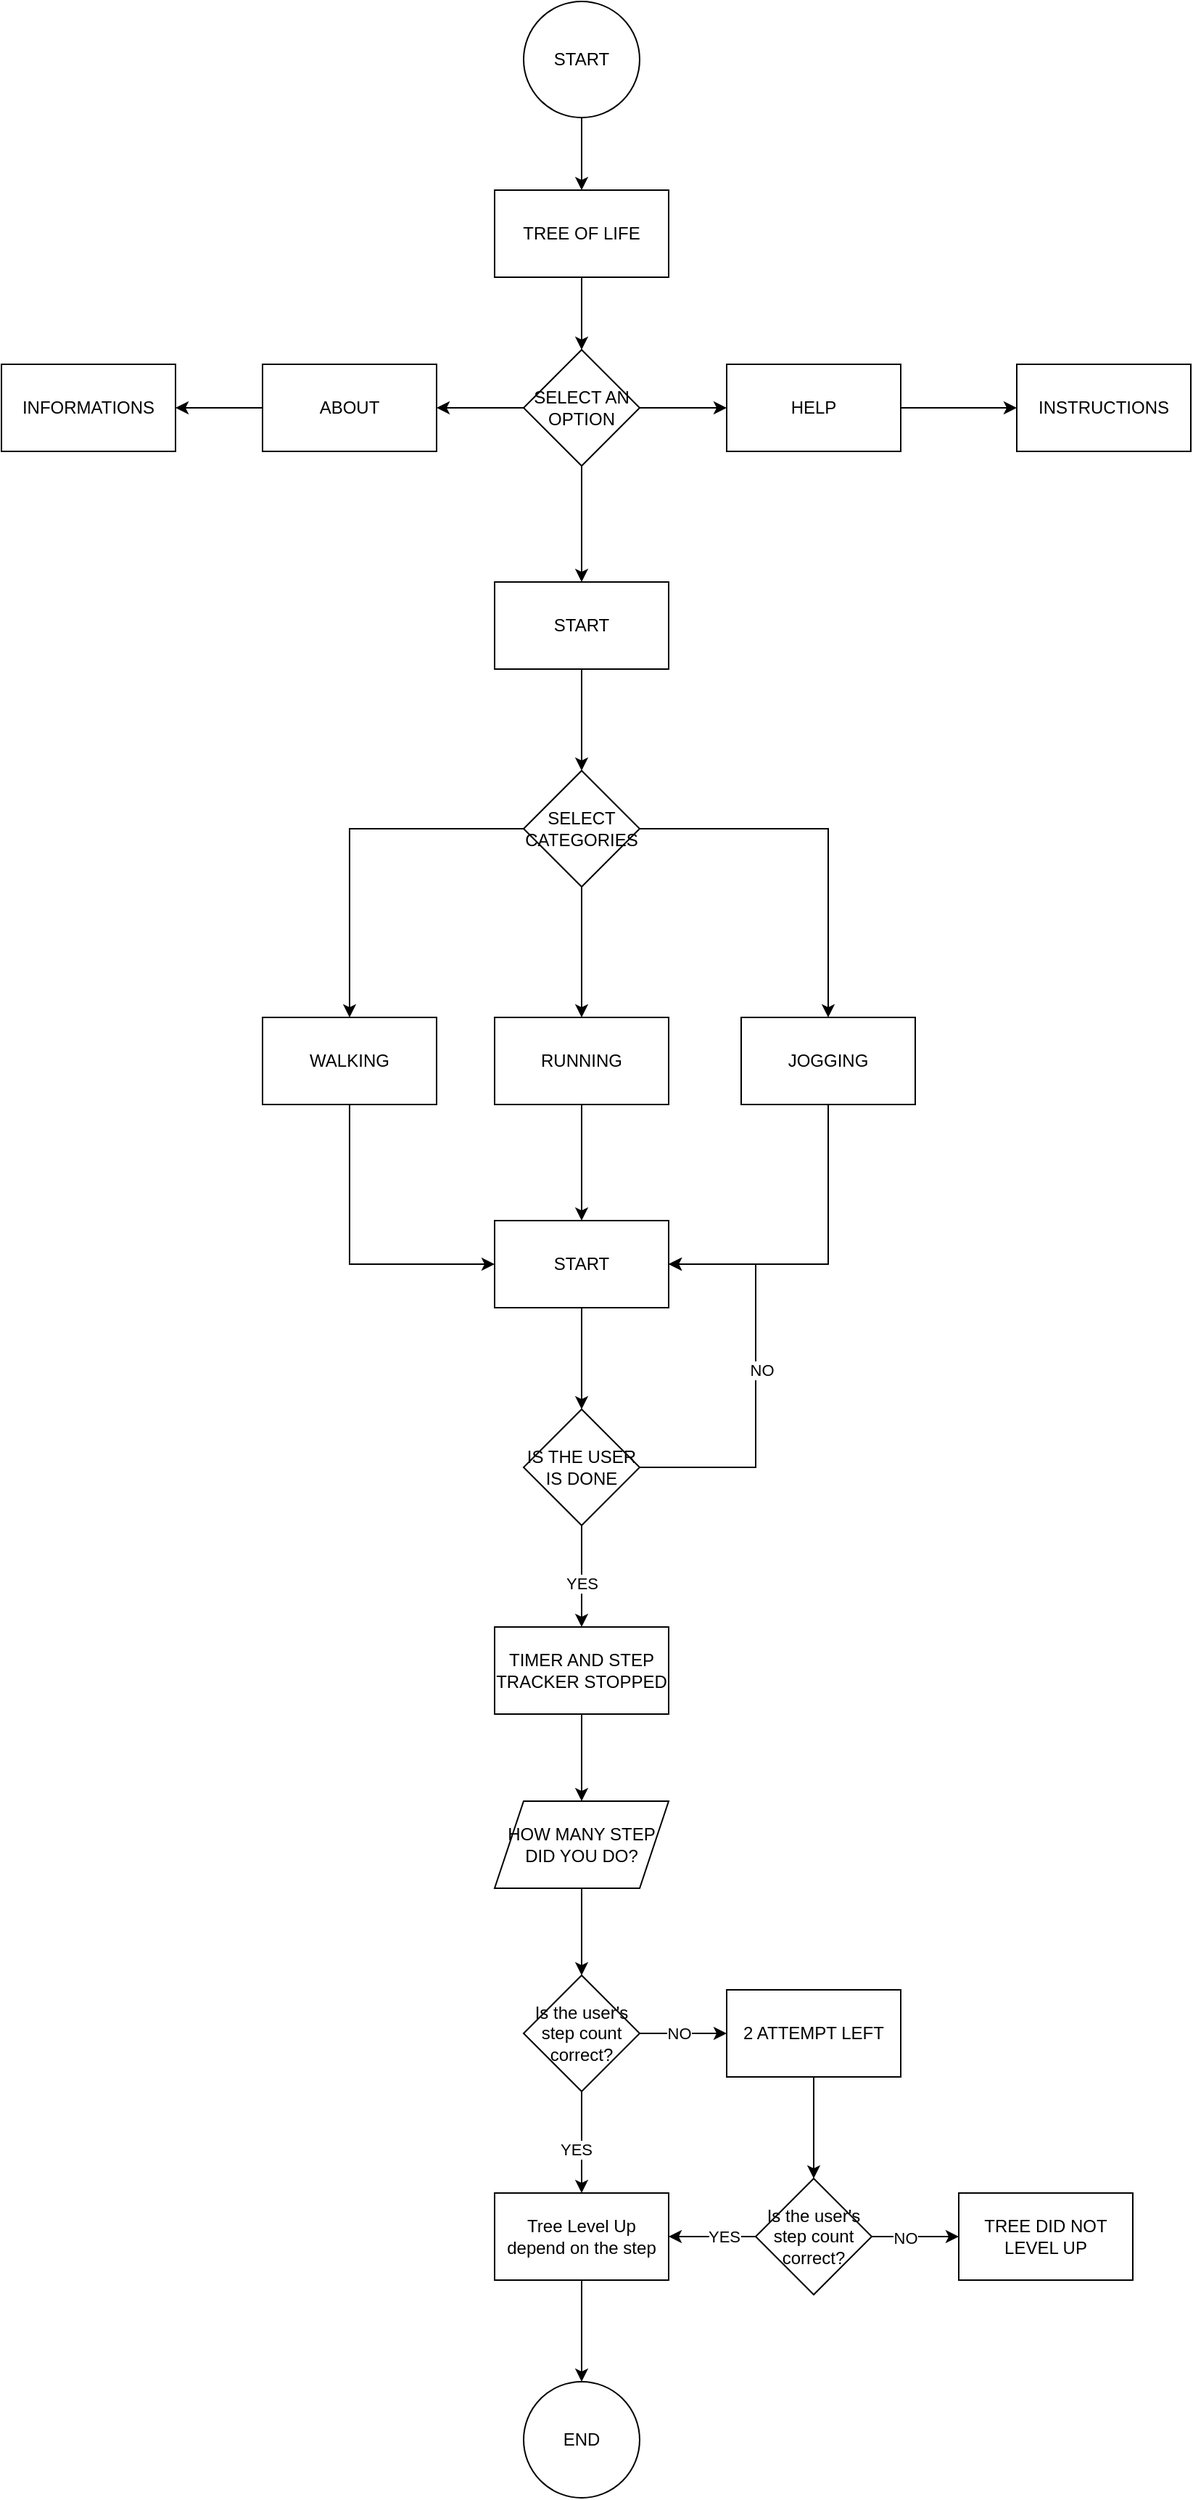 <mxfile version="26.1.0">
  <diagram name="Page-1" id="wpX60X5D_7H_PBYz6TnM">
    <mxGraphModel dx="2508" dy="964" grid="1" gridSize="10" guides="1" tooltips="1" connect="1" arrows="1" fold="1" page="1" pageScale="1" pageWidth="850" pageHeight="1100" math="0" shadow="0">
      <root>
        <mxCell id="0" />
        <mxCell id="1" parent="0" />
        <mxCell id="Zo-k8Cr3B6CE3x1IVNoR-3" value="" style="edgeStyle=orthogonalEdgeStyle;rounded=0;orthogonalLoop=1;jettySize=auto;html=1;" edge="1" parent="1" source="Zo-k8Cr3B6CE3x1IVNoR-1" target="Zo-k8Cr3B6CE3x1IVNoR-2">
          <mxGeometry relative="1" as="geometry" />
        </mxCell>
        <mxCell id="Zo-k8Cr3B6CE3x1IVNoR-1" value="START" style="ellipse;whiteSpace=wrap;html=1;aspect=fixed;" vertex="1" parent="1">
          <mxGeometry x="340" y="190" width="80" height="80" as="geometry" />
        </mxCell>
        <mxCell id="Zo-k8Cr3B6CE3x1IVNoR-5" value="" style="edgeStyle=orthogonalEdgeStyle;rounded=0;orthogonalLoop=1;jettySize=auto;html=1;" edge="1" parent="1" source="Zo-k8Cr3B6CE3x1IVNoR-2" target="Zo-k8Cr3B6CE3x1IVNoR-4">
          <mxGeometry relative="1" as="geometry" />
        </mxCell>
        <mxCell id="Zo-k8Cr3B6CE3x1IVNoR-2" value="TREE OF LIFE" style="whiteSpace=wrap;html=1;" vertex="1" parent="1">
          <mxGeometry x="320" y="320" width="120" height="60" as="geometry" />
        </mxCell>
        <mxCell id="Zo-k8Cr3B6CE3x1IVNoR-7" value="" style="edgeStyle=orthogonalEdgeStyle;rounded=0;orthogonalLoop=1;jettySize=auto;html=1;" edge="1" parent="1" source="Zo-k8Cr3B6CE3x1IVNoR-4" target="Zo-k8Cr3B6CE3x1IVNoR-6">
          <mxGeometry relative="1" as="geometry" />
        </mxCell>
        <mxCell id="Zo-k8Cr3B6CE3x1IVNoR-9" value="" style="edgeStyle=orthogonalEdgeStyle;rounded=0;orthogonalLoop=1;jettySize=auto;html=1;" edge="1" parent="1" source="Zo-k8Cr3B6CE3x1IVNoR-4" target="Zo-k8Cr3B6CE3x1IVNoR-8">
          <mxGeometry relative="1" as="geometry" />
        </mxCell>
        <mxCell id="Zo-k8Cr3B6CE3x1IVNoR-11" value="" style="edgeStyle=orthogonalEdgeStyle;rounded=0;orthogonalLoop=1;jettySize=auto;html=1;" edge="1" parent="1" source="Zo-k8Cr3B6CE3x1IVNoR-4" target="Zo-k8Cr3B6CE3x1IVNoR-10">
          <mxGeometry relative="1" as="geometry" />
        </mxCell>
        <mxCell id="Zo-k8Cr3B6CE3x1IVNoR-4" value="SELECT AN&lt;br&gt;OPTION" style="rhombus;whiteSpace=wrap;html=1;" vertex="1" parent="1">
          <mxGeometry x="340" y="430" width="80" height="80" as="geometry" />
        </mxCell>
        <mxCell id="Zo-k8Cr3B6CE3x1IVNoR-13" style="edgeStyle=orthogonalEdgeStyle;rounded=0;orthogonalLoop=1;jettySize=auto;html=1;entryX=1;entryY=0.5;entryDx=0;entryDy=0;" edge="1" parent="1" source="Zo-k8Cr3B6CE3x1IVNoR-6" target="Zo-k8Cr3B6CE3x1IVNoR-12">
          <mxGeometry relative="1" as="geometry" />
        </mxCell>
        <mxCell id="Zo-k8Cr3B6CE3x1IVNoR-6" value="ABOUT" style="whiteSpace=wrap;html=1;" vertex="1" parent="1">
          <mxGeometry x="160" y="440" width="120" height="60" as="geometry" />
        </mxCell>
        <mxCell id="Zo-k8Cr3B6CE3x1IVNoR-17" value="" style="edgeStyle=orthogonalEdgeStyle;rounded=0;orthogonalLoop=1;jettySize=auto;html=1;" edge="1" parent="1" source="Zo-k8Cr3B6CE3x1IVNoR-8" target="Zo-k8Cr3B6CE3x1IVNoR-16">
          <mxGeometry relative="1" as="geometry" />
        </mxCell>
        <mxCell id="Zo-k8Cr3B6CE3x1IVNoR-8" value="START" style="whiteSpace=wrap;html=1;" vertex="1" parent="1">
          <mxGeometry x="320" y="590" width="120" height="60" as="geometry" />
        </mxCell>
        <mxCell id="Zo-k8Cr3B6CE3x1IVNoR-15" value="" style="edgeStyle=orthogonalEdgeStyle;rounded=0;orthogonalLoop=1;jettySize=auto;html=1;" edge="1" parent="1" source="Zo-k8Cr3B6CE3x1IVNoR-10" target="Zo-k8Cr3B6CE3x1IVNoR-14">
          <mxGeometry relative="1" as="geometry" />
        </mxCell>
        <mxCell id="Zo-k8Cr3B6CE3x1IVNoR-10" value="HELP" style="whiteSpace=wrap;html=1;" vertex="1" parent="1">
          <mxGeometry x="480" y="440" width="120" height="60" as="geometry" />
        </mxCell>
        <mxCell id="Zo-k8Cr3B6CE3x1IVNoR-12" value="INFORMATIONS" style="rounded=0;whiteSpace=wrap;html=1;" vertex="1" parent="1">
          <mxGeometry x="-20" y="440" width="120" height="60" as="geometry" />
        </mxCell>
        <mxCell id="Zo-k8Cr3B6CE3x1IVNoR-14" value="INSTRUCTIONS" style="whiteSpace=wrap;html=1;" vertex="1" parent="1">
          <mxGeometry x="680" y="440" width="120" height="60" as="geometry" />
        </mxCell>
        <mxCell id="Zo-k8Cr3B6CE3x1IVNoR-19" value="" style="edgeStyle=orthogonalEdgeStyle;rounded=0;orthogonalLoop=1;jettySize=auto;html=1;" edge="1" parent="1" source="Zo-k8Cr3B6CE3x1IVNoR-16" target="Zo-k8Cr3B6CE3x1IVNoR-18">
          <mxGeometry relative="1" as="geometry" />
        </mxCell>
        <mxCell id="Zo-k8Cr3B6CE3x1IVNoR-21" value="" style="edgeStyle=orthogonalEdgeStyle;rounded=0;orthogonalLoop=1;jettySize=auto;html=1;" edge="1" parent="1" source="Zo-k8Cr3B6CE3x1IVNoR-16" target="Zo-k8Cr3B6CE3x1IVNoR-20">
          <mxGeometry relative="1" as="geometry" />
        </mxCell>
        <mxCell id="Zo-k8Cr3B6CE3x1IVNoR-23" value="" style="edgeStyle=orthogonalEdgeStyle;rounded=0;orthogonalLoop=1;jettySize=auto;html=1;" edge="1" parent="1" source="Zo-k8Cr3B6CE3x1IVNoR-16" target="Zo-k8Cr3B6CE3x1IVNoR-22">
          <mxGeometry relative="1" as="geometry" />
        </mxCell>
        <mxCell id="Zo-k8Cr3B6CE3x1IVNoR-16" value="SELECT&lt;br&gt;CATEGORIES" style="rhombus;whiteSpace=wrap;html=1;" vertex="1" parent="1">
          <mxGeometry x="340" y="720" width="80" height="80" as="geometry" />
        </mxCell>
        <mxCell id="Zo-k8Cr3B6CE3x1IVNoR-178" style="edgeStyle=orthogonalEdgeStyle;rounded=0;orthogonalLoop=1;jettySize=auto;html=1;entryX=0;entryY=0.5;entryDx=0;entryDy=0;" edge="1" parent="1" source="Zo-k8Cr3B6CE3x1IVNoR-18" target="Zo-k8Cr3B6CE3x1IVNoR-128">
          <mxGeometry relative="1" as="geometry">
            <Array as="points">
              <mxPoint x="220" y="1060" />
            </Array>
          </mxGeometry>
        </mxCell>
        <mxCell id="Zo-k8Cr3B6CE3x1IVNoR-18" value="WALKING" style="whiteSpace=wrap;html=1;" vertex="1" parent="1">
          <mxGeometry x="160" y="890" width="120" height="60" as="geometry" />
        </mxCell>
        <mxCell id="Zo-k8Cr3B6CE3x1IVNoR-129" value="" style="edgeStyle=orthogonalEdgeStyle;rounded=0;orthogonalLoop=1;jettySize=auto;html=1;" edge="1" parent="1" source="Zo-k8Cr3B6CE3x1IVNoR-20" target="Zo-k8Cr3B6CE3x1IVNoR-128">
          <mxGeometry relative="1" as="geometry" />
        </mxCell>
        <mxCell id="Zo-k8Cr3B6CE3x1IVNoR-20" value="RUNNING" style="whiteSpace=wrap;html=1;" vertex="1" parent="1">
          <mxGeometry x="320" y="890" width="120" height="60" as="geometry" />
        </mxCell>
        <mxCell id="Zo-k8Cr3B6CE3x1IVNoR-179" style="edgeStyle=orthogonalEdgeStyle;rounded=0;orthogonalLoop=1;jettySize=auto;html=1;entryX=1;entryY=0.5;entryDx=0;entryDy=0;" edge="1" parent="1" source="Zo-k8Cr3B6CE3x1IVNoR-22" target="Zo-k8Cr3B6CE3x1IVNoR-128">
          <mxGeometry relative="1" as="geometry">
            <Array as="points">
              <mxPoint x="550" y="1060" />
            </Array>
          </mxGeometry>
        </mxCell>
        <mxCell id="Zo-k8Cr3B6CE3x1IVNoR-22" value="JOGGING" style="whiteSpace=wrap;html=1;" vertex="1" parent="1">
          <mxGeometry x="490" y="890" width="120" height="60" as="geometry" />
        </mxCell>
        <mxCell id="Zo-k8Cr3B6CE3x1IVNoR-131" value="" style="edgeStyle=orthogonalEdgeStyle;rounded=0;orthogonalLoop=1;jettySize=auto;html=1;" edge="1" parent="1" source="Zo-k8Cr3B6CE3x1IVNoR-128" target="Zo-k8Cr3B6CE3x1IVNoR-130">
          <mxGeometry relative="1" as="geometry" />
        </mxCell>
        <mxCell id="Zo-k8Cr3B6CE3x1IVNoR-128" value="&lt;div&gt;START&lt;/div&gt;" style="whiteSpace=wrap;html=1;" vertex="1" parent="1">
          <mxGeometry x="320" y="1030" width="120" height="60" as="geometry" />
        </mxCell>
        <mxCell id="Zo-k8Cr3B6CE3x1IVNoR-132" style="edgeStyle=orthogonalEdgeStyle;rounded=0;orthogonalLoop=1;jettySize=auto;html=1;entryX=1;entryY=0.5;entryDx=0;entryDy=0;" edge="1" parent="1" source="Zo-k8Cr3B6CE3x1IVNoR-130" target="Zo-k8Cr3B6CE3x1IVNoR-128">
          <mxGeometry relative="1" as="geometry">
            <Array as="points">
              <mxPoint x="500" y="1200" />
              <mxPoint x="500" y="1060" />
            </Array>
          </mxGeometry>
        </mxCell>
        <mxCell id="Zo-k8Cr3B6CE3x1IVNoR-133" value="NO" style="edgeLabel;html=1;align=center;verticalAlign=middle;resizable=0;points=[];" vertex="1" connectable="0" parent="Zo-k8Cr3B6CE3x1IVNoR-132">
          <mxGeometry x="0.052" y="-4" relative="1" as="geometry">
            <mxPoint as="offset" />
          </mxGeometry>
        </mxCell>
        <mxCell id="Zo-k8Cr3B6CE3x1IVNoR-138" style="edgeStyle=orthogonalEdgeStyle;rounded=0;orthogonalLoop=1;jettySize=auto;html=1;" edge="1" parent="1" source="Zo-k8Cr3B6CE3x1IVNoR-130" target="Zo-k8Cr3B6CE3x1IVNoR-137">
          <mxGeometry relative="1" as="geometry" />
        </mxCell>
        <mxCell id="Zo-k8Cr3B6CE3x1IVNoR-141" value="YES" style="edgeLabel;html=1;align=center;verticalAlign=middle;resizable=0;points=[];" vertex="1" connectable="0" parent="Zo-k8Cr3B6CE3x1IVNoR-138">
          <mxGeometry x="0.125" relative="1" as="geometry">
            <mxPoint as="offset" />
          </mxGeometry>
        </mxCell>
        <mxCell id="Zo-k8Cr3B6CE3x1IVNoR-130" value="IS THE USER IS DONE" style="rhombus;whiteSpace=wrap;html=1;" vertex="1" parent="1">
          <mxGeometry x="340" y="1160" width="80" height="80" as="geometry" />
        </mxCell>
        <mxCell id="Zo-k8Cr3B6CE3x1IVNoR-140" style="edgeStyle=orthogonalEdgeStyle;rounded=0;orthogonalLoop=1;jettySize=auto;html=1;entryX=0.5;entryY=0;entryDx=0;entryDy=0;" edge="1" parent="1" source="Zo-k8Cr3B6CE3x1IVNoR-137" target="Zo-k8Cr3B6CE3x1IVNoR-139">
          <mxGeometry relative="1" as="geometry" />
        </mxCell>
        <mxCell id="Zo-k8Cr3B6CE3x1IVNoR-137" value="TIMER AND STEP TRACKER STOPPED" style="whiteSpace=wrap;html=1;" vertex="1" parent="1">
          <mxGeometry x="320" y="1310" width="120" height="60" as="geometry" />
        </mxCell>
        <mxCell id="Zo-k8Cr3B6CE3x1IVNoR-143" style="edgeStyle=orthogonalEdgeStyle;rounded=0;orthogonalLoop=1;jettySize=auto;html=1;entryX=0.5;entryY=0;entryDx=0;entryDy=0;" edge="1" parent="1" source="Zo-k8Cr3B6CE3x1IVNoR-139" target="Zo-k8Cr3B6CE3x1IVNoR-142">
          <mxGeometry relative="1" as="geometry" />
        </mxCell>
        <mxCell id="Zo-k8Cr3B6CE3x1IVNoR-139" value="HOW MANY STEP&lt;br&gt;DID YOU DO?" style="shape=parallelogram;perimeter=parallelogramPerimeter;whiteSpace=wrap;html=1;fixedSize=1;" vertex="1" parent="1">
          <mxGeometry x="320" y="1430" width="120" height="60" as="geometry" />
        </mxCell>
        <mxCell id="Zo-k8Cr3B6CE3x1IVNoR-161" style="edgeStyle=orthogonalEdgeStyle;rounded=0;orthogonalLoop=1;jettySize=auto;html=1;entryX=0.5;entryY=0;entryDx=0;entryDy=0;" edge="1" parent="1" source="Zo-k8Cr3B6CE3x1IVNoR-142" target="Zo-k8Cr3B6CE3x1IVNoR-160">
          <mxGeometry relative="1" as="geometry" />
        </mxCell>
        <mxCell id="Zo-k8Cr3B6CE3x1IVNoR-162" value="YES" style="edgeLabel;html=1;align=center;verticalAlign=middle;resizable=0;points=[];" vertex="1" connectable="0" parent="Zo-k8Cr3B6CE3x1IVNoR-161">
          <mxGeometry x="0.133" y="-4" relative="1" as="geometry">
            <mxPoint as="offset" />
          </mxGeometry>
        </mxCell>
        <mxCell id="Zo-k8Cr3B6CE3x1IVNoR-163" value="" style="edgeStyle=orthogonalEdgeStyle;rounded=0;orthogonalLoop=1;jettySize=auto;html=1;" edge="1" parent="1" source="Zo-k8Cr3B6CE3x1IVNoR-142" target="Zo-k8Cr3B6CE3x1IVNoR-159">
          <mxGeometry relative="1" as="geometry" />
        </mxCell>
        <mxCell id="Zo-k8Cr3B6CE3x1IVNoR-164" value="NO" style="edgeLabel;html=1;align=center;verticalAlign=middle;resizable=0;points=[];" vertex="1" connectable="0" parent="Zo-k8Cr3B6CE3x1IVNoR-163">
          <mxGeometry x="-0.122" relative="1" as="geometry">
            <mxPoint as="offset" />
          </mxGeometry>
        </mxCell>
        <mxCell id="Zo-k8Cr3B6CE3x1IVNoR-142" value="Is the user&#39;s&lt;br&gt;step count correct?" style="rhombus;whiteSpace=wrap;html=1;" vertex="1" parent="1">
          <mxGeometry x="340" y="1550" width="80" height="80" as="geometry" />
        </mxCell>
        <mxCell id="Zo-k8Cr3B6CE3x1IVNoR-166" style="edgeStyle=orthogonalEdgeStyle;rounded=0;orthogonalLoop=1;jettySize=auto;html=1;" edge="1" parent="1" source="Zo-k8Cr3B6CE3x1IVNoR-159" target="Zo-k8Cr3B6CE3x1IVNoR-165">
          <mxGeometry relative="1" as="geometry" />
        </mxCell>
        <mxCell id="Zo-k8Cr3B6CE3x1IVNoR-159" value="2 ATTEMPT LEFT" style="whiteSpace=wrap;html=1;" vertex="1" parent="1">
          <mxGeometry x="480" y="1560" width="120" height="60" as="geometry" />
        </mxCell>
        <mxCell id="Zo-k8Cr3B6CE3x1IVNoR-176" value="" style="edgeStyle=orthogonalEdgeStyle;rounded=0;orthogonalLoop=1;jettySize=auto;html=1;" edge="1" parent="1" source="Zo-k8Cr3B6CE3x1IVNoR-160" target="Zo-k8Cr3B6CE3x1IVNoR-175">
          <mxGeometry relative="1" as="geometry" />
        </mxCell>
        <mxCell id="Zo-k8Cr3B6CE3x1IVNoR-160" value="Tree Level Up depend on the step" style="whiteSpace=wrap;html=1;" vertex="1" parent="1">
          <mxGeometry x="320" y="1700" width="120" height="60" as="geometry" />
        </mxCell>
        <mxCell id="Zo-k8Cr3B6CE3x1IVNoR-168" value="" style="edgeStyle=orthogonalEdgeStyle;rounded=0;orthogonalLoop=1;jettySize=auto;html=1;" edge="1" parent="1" source="Zo-k8Cr3B6CE3x1IVNoR-165" target="Zo-k8Cr3B6CE3x1IVNoR-160">
          <mxGeometry relative="1" as="geometry" />
        </mxCell>
        <mxCell id="Zo-k8Cr3B6CE3x1IVNoR-170" value="YES" style="edgeLabel;html=1;align=center;verticalAlign=middle;resizable=0;points=[];" vertex="1" connectable="0" parent="Zo-k8Cr3B6CE3x1IVNoR-168">
          <mxGeometry x="-0.248" relative="1" as="geometry">
            <mxPoint as="offset" />
          </mxGeometry>
        </mxCell>
        <mxCell id="Zo-k8Cr3B6CE3x1IVNoR-173" value="" style="edgeStyle=orthogonalEdgeStyle;rounded=0;orthogonalLoop=1;jettySize=auto;html=1;" edge="1" parent="1" source="Zo-k8Cr3B6CE3x1IVNoR-165" target="Zo-k8Cr3B6CE3x1IVNoR-172">
          <mxGeometry relative="1" as="geometry" />
        </mxCell>
        <mxCell id="Zo-k8Cr3B6CE3x1IVNoR-174" value="NO" style="edgeLabel;html=1;align=center;verticalAlign=middle;resizable=0;points=[];" vertex="1" connectable="0" parent="Zo-k8Cr3B6CE3x1IVNoR-173">
          <mxGeometry x="-0.234" y="-1" relative="1" as="geometry">
            <mxPoint as="offset" />
          </mxGeometry>
        </mxCell>
        <mxCell id="Zo-k8Cr3B6CE3x1IVNoR-165" value="Is the user&#39;s step count correct?" style="rhombus;whiteSpace=wrap;html=1;" vertex="1" parent="1">
          <mxGeometry x="500" y="1690" width="80" height="80" as="geometry" />
        </mxCell>
        <mxCell id="Zo-k8Cr3B6CE3x1IVNoR-172" value="TREE DID NOT LEVEL UP" style="whiteSpace=wrap;html=1;" vertex="1" parent="1">
          <mxGeometry x="640" y="1700" width="120" height="60" as="geometry" />
        </mxCell>
        <mxCell id="Zo-k8Cr3B6CE3x1IVNoR-175" value="END" style="ellipse;whiteSpace=wrap;html=1;" vertex="1" parent="1">
          <mxGeometry x="340" y="1830" width="80" height="80" as="geometry" />
        </mxCell>
      </root>
    </mxGraphModel>
  </diagram>
</mxfile>
